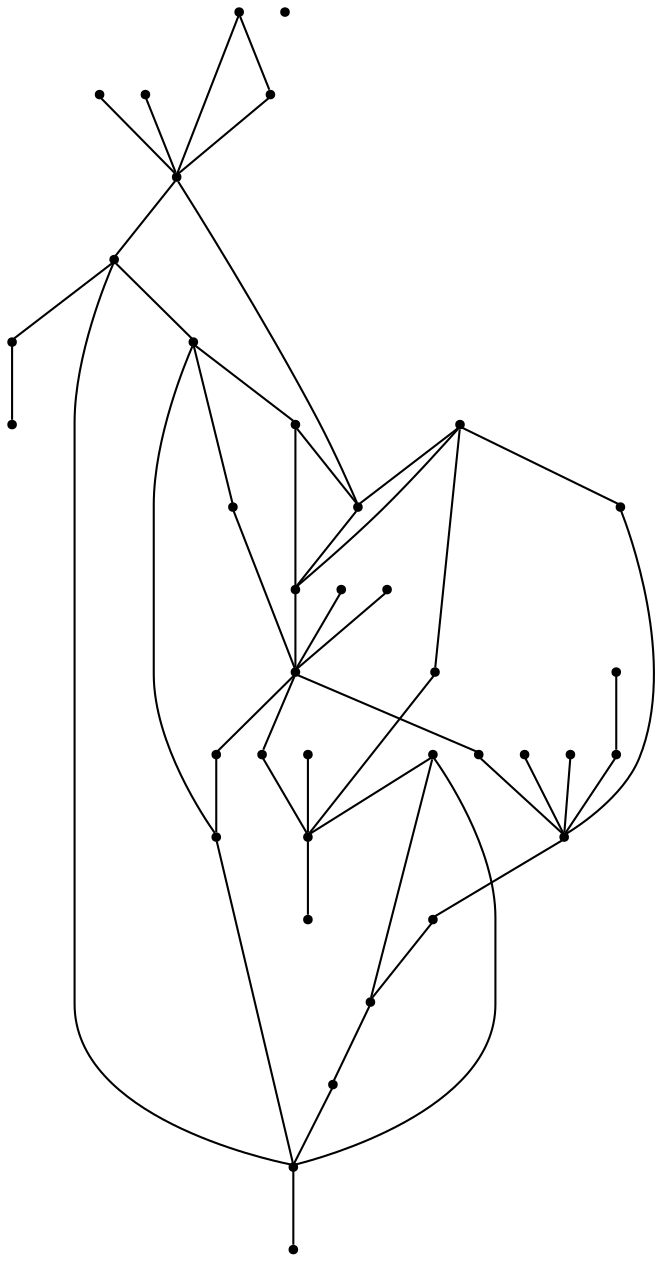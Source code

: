 graph {
  node [shape=point,comment="{\"directed\":false,\"doi\":\"10.1007/3-540-45848-4_3\",\"figure\":\"? (1)\"}"]

  v0 [pos="1712.9582722981772,1677.7656772680457"]
  v1 [pos="1657.6061884562178,1935.1157405920203"]
  v2 [pos="1604.4145584106445,1935.1157405920203"]
  v3 [pos="1551.2083689371746,1935.0156365779412"]
  v4 [pos="1493.7082926432292,2042.015606060363"]
  v5 [pos="1493.7082926432292,1895.2657281306756"]
  v6 [pos="1438.4604771931968,1943.0948157059524"]
  v7 [pos="1438.4604771931968,2042.0324225174759"]
  v8 [pos="1384.2021306355796,1943.0948157059524"]
  v9 [pos="1384.2082977294924,2094.765621319152"]
  v10 [pos="1327.8333028157554,1943.0156925268348"]
  v11 [pos="1327.8333028157554,2067.5157128718865"]
  v12 [pos="1327.8333028157554,1793.0156925268348"]
  v13 [pos="1271.4583079020183,1904.7657230444127"]
  v14 [pos="1271.4583079020183,1860.0156365779412"]
  v15 [pos="1271.4583079020183,1949.5156823543084"]
  v16 [pos="1271.4583079020183,1684.5156569229935"]
  v17 [pos="1214.9583180745444,1920.7657077856236"]
  v18 [pos="1158.7083180745444,2051.5157281306756"]
  v19 [pos="1158.7083180745444,1987.7656518367303"]
  v20 [pos="1158.7083180745444,1904.7657230444129"]
  v21 [pos="1158.7083180745444,1860.0156365779412"]
  v22 [pos="1102.2083282470703,1987.7656518367303"]
  v23 [pos="1102.2083282470703,1882.5156111466263"]
  v24 [pos="1102.2083282470703,1675.0156302201126"]
  v25 [pos="1102.2083282470703,1758.0157179581497"]
  v26 [pos="1046.958351135254,1675.0156302201121"]
  v27 [pos="1046.9687779744468,1757.9906999019158"]
  v28 [pos="993.708356221517,1675.0156302201126"]
  v29 [pos="940.583356221517,1691.0156149613235"]
  v30 [pos="886.3333384195964,1809.0156772680455"]
  v31 [pos="886.3333384195964,2019.7656213191522"]
  v32 [pos="886.3333384195964,1683.0157179581497"]
  v33 [pos="886.3333384195964,1924.0157026993606"]
  v34 [pos="886.3333384195964,1968.6406670955193"]
  v35 [pos="886.3333384195964,2070.765707785624"]
  v36 [pos="886.3333384195964,1724.5156505651646"]
  v37 [pos="777.8229395548503,1994.1594341345008"]

  v0 -- v29 [id="-1",pos="1712.9582722981772,1677.7656772680457 1657.6082865397136,1585.6489716914666 1657.6082865397136,1585.6489716914666 1657.6082865397136,1585.6489716914666 993.7791188557943,1585.6489716914666 993.7791188557943,1585.6489716914666 993.7791188557943,1585.6489716914666 940.583356221517,1691.0156149613235 940.583356221517,1691.0156149613235 940.583356221517,1691.0156149613235"]
  v37 -- v3 [id="-5",pos="777.8229395548503,1994.1594341345008 831.0124715169271,2160.1156770137322 831.0124715169271,2160.1156770137322 831.0124715169271,2160.1156770137322 1493.7791188557944,2160.1156770137322 1493.7791188557944,2160.1156770137322 1493.7791188557944,2160.1156770137322 1551.2083689371746,1935.0156365779412 1551.2083689371746,1935.0156365779412 1551.2083689371746,1935.0156365779412"]
  v37 -- v7 [id="-6",pos="777.8229395548503,1994.1594341345008 831.0124715169271,2140.969838594136 831.0124715169271,2140.969838594136 831.0124715169271,2140.969838594136 1384.2041015625,2140.969838594136 1384.2041015625,2140.969838594136 1384.2041015625,2140.969838594136 1438.4604771931968,2042.0324225174759 1438.4604771931968,2042.0324225174759 1438.4604771931968,2042.0324225174759"]
  v3 -- v2 [id="-13",pos="1551.2083689371746,1935.0156365779412 1604.4145584106445,1935.1157405920203 1604.4145584106445,1935.1157405920203 1604.4145584106445,1935.1157405920203"]
  v4 -- v3 [id="-18",pos="1493.7082926432292,2042.015606060363 1551.2083689371746,1935.0156365779412 1551.2083689371746,1935.0156365779412 1551.2083689371746,1935.0156365779412"]
  v37 -- v11 [id="-19",pos="777.8229395548503,1994.1594341345008 831.012535095215,2102.669769420959 831.012535095215,2102.669769420959 831.012535095215,2102.669769420959 1271.4375813802085,2102.669769420959 1271.4375813802085,2102.669769420959 1271.4375813802085,2102.669769420959 1327.8333028157554,2067.5157128718865 1327.8333028157554,2067.5157128718865 1327.8333028157554,2067.5157128718865"]
  v5 -- v10 [id="-20",pos="1493.7082926432292,1895.2657281306756 1438.4583791097007,1847.3490296748653 1438.4583791097007,1847.3490296748653 1438.4583791097007,1847.3490296748653 1384.2042287190757,1847.3490296748653 1384.2042287190757,1847.3490296748653 1384.2042287190757,1847.3490296748653 1327.8333028157554,1943.0156925268348 1327.8333028157554,1943.0156925268348 1327.8333028157554,1943.0156925268348"]
  v6 -- v5 [id="-23",pos="1438.4604771931968,1943.0948157059524 1493.7082926432292,1895.2657281306756 1493.7082926432292,1895.2657281306756 1493.7082926432292,1895.2657281306756"]
  v7 -- v4 [id="-24",pos="1438.4604771931968,2042.0324225174759 1493.7082926432292,2042.015606060363 1493.7082926432292,2042.015606060363 1493.7082926432292,2042.015606060363"]
  v10 -- v8 [id="-32",pos="1327.8333028157554,1943.0156925268348 1384.2021306355796,1943.0948157059524 1384.2021306355796,1943.0948157059524 1384.2021306355796,1943.0948157059524"]
  v11 -- v9 [id="-33",pos="1327.8333028157554,2067.5157128718865 1384.2082977294924,2094.765621319152 1384.2082977294924,2094.765621319152 1384.2082977294924,2094.765621319152"]
  v12 -- v3 [id="-34",pos="1327.8333028157554,1793.0156925268348 1384.2042287190757,1828.2031912552688 1384.2042287190757,1828.2031912552688 1384.2042287190757,1828.2031912552688 1493.7792460123699,1828.2031912552688 1493.7792460123699,1828.2031912552688 1493.7792460123699,1828.2031912552688 1551.2083689371746,1935.0156365779412 1551.2083689371746,1935.0156365779412 1551.2083689371746,1935.0156365779412"]
  v12 -- v27 [id="-43",pos="1327.8333028157554,1793.0156925268348 1271.4374542236328,1726.0739543981724 1271.4374542236328,1726.0739543981724 1271.4374542236328,1726.0739543981724 1102.2874196370444,1726.0739543981724 1102.2874196370444,1726.0739543981724 1102.2874196370444,1726.0739543981724 1046.9687779744468,1757.9906999019158 1046.9687779744468,1757.9906999019158 1046.9687779744468,1757.9906999019158"]
  v36 -- v29 [id="-45",pos="886.3333384195964,1724.5156505651646 940.583356221517,1691.0156149613235 940.583356221517,1691.0156149613235 940.583356221517,1691.0156149613235"]
  v35 -- v11 [id="-46",pos="886.3333384195964,2070.765707785624 940.5875523885092,2083.519861990946 940.5875523885092,2083.519861990946 940.5875523885092,2083.519861990946 1271.4375813802085,2083.519861990946 1271.4375813802085,2083.519861990946 1271.4375813802085,2083.519861990946 1327.8333028157554,2067.5157128718865 1327.8333028157554,2067.5157128718865 1327.8333028157554,2067.5157128718865"]
  v34 -- v17 [id="-47",pos="886.3333384195964,1968.6406670955193 940.5875523885092,1955.8615266231075 940.5875523885092,1955.8615266231075 940.5875523885092,1955.8615266231075 1158.6708068847656,1955.8615266231075 1158.6708068847656,1955.8615266231075 1158.6708068847656,1955.8615266231075 1214.9583180745444,1920.7657077856236 1214.9583180745444,1920.7657077856236 1214.9583180745444,1920.7657077856236"]
  v31 -- v10 [id="-48",pos="886.3333384195964,2019.7656213191522 1271.4374542236328,2019.6906943070267 1271.4374542236328,2019.6906943070267 1271.4374542236328,2019.6906943070267 1327.8333028157554,1943.0156925268348 1327.8333028157554,1943.0156925268348 1327.8333028157554,1943.0156925268348"]
  v33 -- v17 [id="-53",pos="886.3333384195964,1924.0157026993606 940.5875523885092,1936.7114920365188 940.5875523885092,1936.7114920365188 940.5875523885092,1936.7114920365188 1158.6708068847656,1936.7114920365188 1158.6708068847656,1936.7114920365188 1158.6708068847656,1936.7114920365188 1214.9583180745444,1920.7657077856236 1214.9583180745444,1920.7657077856236 1214.9583180745444,1920.7657077856236"]
  v30 -- v10 [id="-54",pos="886.3333384195964,1809.0156772680455 1271.4374542236328,1809.0531566686802 1271.4374542236328,1809.0531566686802 1271.4374542236328,1809.0531566686802 1327.8333028157554,1943.0156925268348 1327.8333028157554,1943.0156925268348 1327.8333028157554,1943.0156925268348"]
  v29 -- v28 [id="-62",pos="940.583356221517,1691.0156149613235 993.708356221517,1675.0156302201126 993.708356221517,1675.0156302201126 993.708356221517,1675.0156302201126"]
  v13 -- v10 [id="-66",pos="1271.4583079020183,1904.7657230444127 1327.8333028157554,1943.0156925268348 1327.8333028157554,1943.0156925268348 1327.8333028157554,1943.0156925268348"]
  v28 -- v27 [id="-67",pos="993.708356221517,1675.0156302201126 1046.9687779744468,1757.9906999019158 1046.9687779744468,1757.9906999019158 1046.9687779744468,1757.9906999019158"]
  v28 -- v3 [id="-68",pos="993.708356221517,1675.0156302201126 1046.970812479655,1623.9449718542273 1046.970812479655,1623.9449718542273 1046.970812479655,1623.9449718542273 1493.7791188557944,1623.9449718542273 1493.7791188557944,1623.9449718542273 1493.7791188557944,1623.9449718542273 1551.2083689371746,1935.0156365779412 1551.2083689371746,1935.0156365779412 1551.2083689371746,1935.0156365779412"]
  v28 -- v26 [id="-69",pos="993.708356221517,1675.0156302201126 1046.958351135254,1675.0156302201121 1046.958351135254,1675.0156302201121 1046.958351135254,1675.0156302201121"]
  v14 -- v12 [id="-70",pos="1271.4583079020183,1860.0156365779412 1327.8333028157554,1793.0156925268348 1327.8333028157554,1793.0156925268348 1327.8333028157554,1793.0156925268348"]
  v15 -- v11 [id="-72",pos="1271.4583079020183,1949.5156823543084 1327.8333028157554,2067.5157128718865 1327.8333028157554,2067.5157128718865 1327.8333028157554,2067.5157128718865"]
  v32 -- v29 [id="-73",pos="886.3333384195964,1683.0157179581497 940.583356221517,1691.0156149613235 940.583356221517,1691.0156149613235 940.583356221517,1691.0156149613235"]
  v27 -- v25 [id="-76",pos="1046.9687779744468,1757.9906999019158 1102.2083282470703,1758.0157179581497 1102.2083282470703,1758.0157179581497 1102.2083282470703,1758.0157179581497"]
  v26 -- v24 [id="-78",pos="1046.958351135254,1675.0156302201121 1102.2083282470703,1675.0156302201126 1102.2083282470703,1675.0156302201126 1102.2083282470703,1675.0156302201126"]
  v16 -- v29 [id="-81",pos="1271.4583079020183,1684.5156569229935 1215.054194132487,1706.9239198115838 1215.054194132487,1706.9239198115838 1215.054194132487,1706.9239198115838 993.7791188557943,1706.9239198115838 993.7791188557943,1706.9239198115838 993.7791188557943,1706.9239198115838 940.583356221517,1691.0156149613235 940.583356221517,1691.0156149613235 940.583356221517,1691.0156149613235"]
  v17 -- v13 [id="-85",pos="1214.9583180745444,1920.7657077856236 1271.4583079020183,1904.7657230444127 1271.4583079020183,1904.7657230444127 1271.4583079020183,1904.7657230444127"]
  v17 -- v15 [id="-87",pos="1214.9583180745444,1920.7657077856236 1271.4583079020183,1949.5156823543084 1271.4583079020183,1949.5156823543084 1271.4583079020183,1949.5156823543084"]
  v17 -- v14 [id="-88",pos="1214.9583180745444,1920.7657077856236 1271.4583079020183,1860.0156365779412 1271.4583079020183,1860.0156365779412 1271.4583079020183,1860.0156365779412"]
  v22 -- v21 [id="-90",pos="1102.2083282470703,1987.7656518367303 1158.7083180745444,1860.0156365779412 1158.7083180745444,1860.0156365779412 1158.7083180745444,1860.0156365779412"]
  v22 -- v20 [id="-91",pos="1102.2083282470703,1987.7656518367303 1158.7083180745444,1904.7657230444129 1158.7083180745444,1904.7657230444129 1158.7083180745444,1904.7657230444129"]
  v25 -- v17 [id="-92",pos="1102.2083282470703,1758.0157179581497 1158.6708068847656,1828.2031912552688 1158.6708068847656,1828.2031912552688 1158.6708068847656,1828.2031912552688 1214.9583180745444,1920.7657077856236 1214.9583180745444,1920.7657077856236 1214.9583180745444,1920.7657077856236"]
  v22 -- v18 [id="-93",pos="1102.2083282470703,1987.7656518367303 1158.7083180745444,2051.5157281306756 1158.7083180745444,2051.5157281306756 1158.7083180745444,2051.5157281306756"]
  v23 -- v20 [id="-94",pos="1102.2083282470703,1882.5156111466263 1158.7083180745444,1904.7657230444129 1158.7083180745444,1904.7657230444129 1158.7083180745444,1904.7657230444129"]
  v23 -- v21 [id="-95",pos="1102.2083282470703,1882.5156111466263 1158.7083180745444,1860.0156365779412 1158.7083180745444,1860.0156365779412 1158.7083180745444,1860.0156365779412"]
  v22 -- v19 [id="-96",pos="1102.2083282470703,1987.7656518367303 1158.7083180745444,1987.7656518367303 1158.7083180745444,1987.7656518367303 1158.7083180745444,1987.7656518367303"]
  v18 -- v11 [id="-100",pos="1158.7083180745444,2051.5157281306756 1271.4374542236328,2051.6073762324822 1271.4374542236328,2051.6073762324822 1271.4374542236328,2051.6073762324822 1327.8333028157554,2067.5157128718865 1327.8333028157554,2067.5157128718865 1327.8333028157554,2067.5157128718865"]
  v19 -- v10 [id="-101",pos="1158.7083180745444,1987.7656518367303 1215.054194132487,1981.3948213008418 1215.054194132487,1981.3948213008418 1215.054194132487,1981.3948213008418 1271.4374542236328,1981.3948213008418 1271.4374542236328,1981.3948213008418 1271.4374542236328,1981.3948213008418 1327.8333028157554,1943.0156925268348 1327.8333028157554,1943.0156925268348 1327.8333028157554,1943.0156925268348"]
  v20 -- v17 [id="-102",pos="1158.7083180745444,1904.7657230444129 1214.9583180745444,1920.7657077856236 1214.9583180745444,1920.7657077856236 1214.9583180745444,1920.7657077856236"]
  v21 -- v29 [id="-110",pos="1158.7083180745444,1860.0156365779412 1102.2875467936199,1789.9031220820918 1102.2875467936199,1789.9031220820918 1102.2875467936199,1789.9031220820918 993.7792460123699,1789.9031220820918 993.7792460123699,1789.9031220820918 993.7792460123699,1789.9031220820918 940.583356221517,1691.0156149613235 940.583356221517,1691.0156149613235 940.583356221517,1691.0156149613235"]
  v8 -- v7 [id="-175",pos="1384.2021306355796,1943.0948157059524 1438.4604771931968,2042.0324225174759 1438.4604771931968,2042.0324225174759 1438.4604771931968,2042.0324225174759"]
  v32 -- v36 [id="-198",pos="886.3333384195964,1683.0157179581497 886.3333384195964,1724.5156505651646 886.3333384195964,1724.5156505651646 886.3333384195964,1724.5156505651646"]
  v27 -- v23 [id="-229",pos="1046.9687779744468,1757.9906999019158 1102.2083282470703,1882.5156111466263 1102.2083282470703,1882.5156111466263 1102.2083282470703,1882.5156111466263"]
  v21 -- v20 [id="-249",pos="1158.7083180745444,1860.0156365779412 1158.7083180745444,1904.7657230444129 1158.7083180745444,1904.7657230444129 1158.7083180745444,1904.7657230444129"]
}